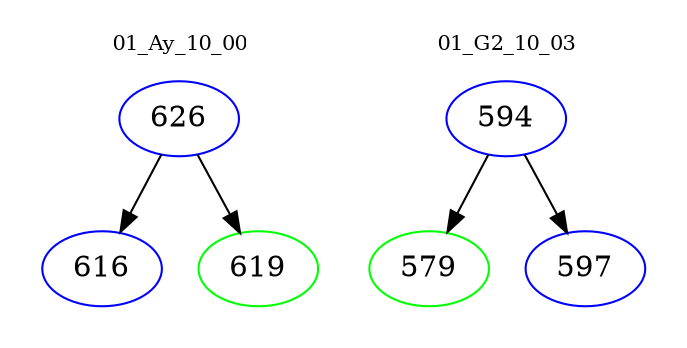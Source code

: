 digraph{
subgraph cluster_0 {
color = white
label = "01_Ay_10_00";
fontsize=10;
T0_626 [label="626", color="blue"]
T0_626 -> T0_616 [color="black"]
T0_616 [label="616", color="blue"]
T0_626 -> T0_619 [color="black"]
T0_619 [label="619", color="green"]
}
subgraph cluster_1 {
color = white
label = "01_G2_10_03";
fontsize=10;
T1_594 [label="594", color="blue"]
T1_594 -> T1_579 [color="black"]
T1_579 [label="579", color="green"]
T1_594 -> T1_597 [color="black"]
T1_597 [label="597", color="blue"]
}
}
